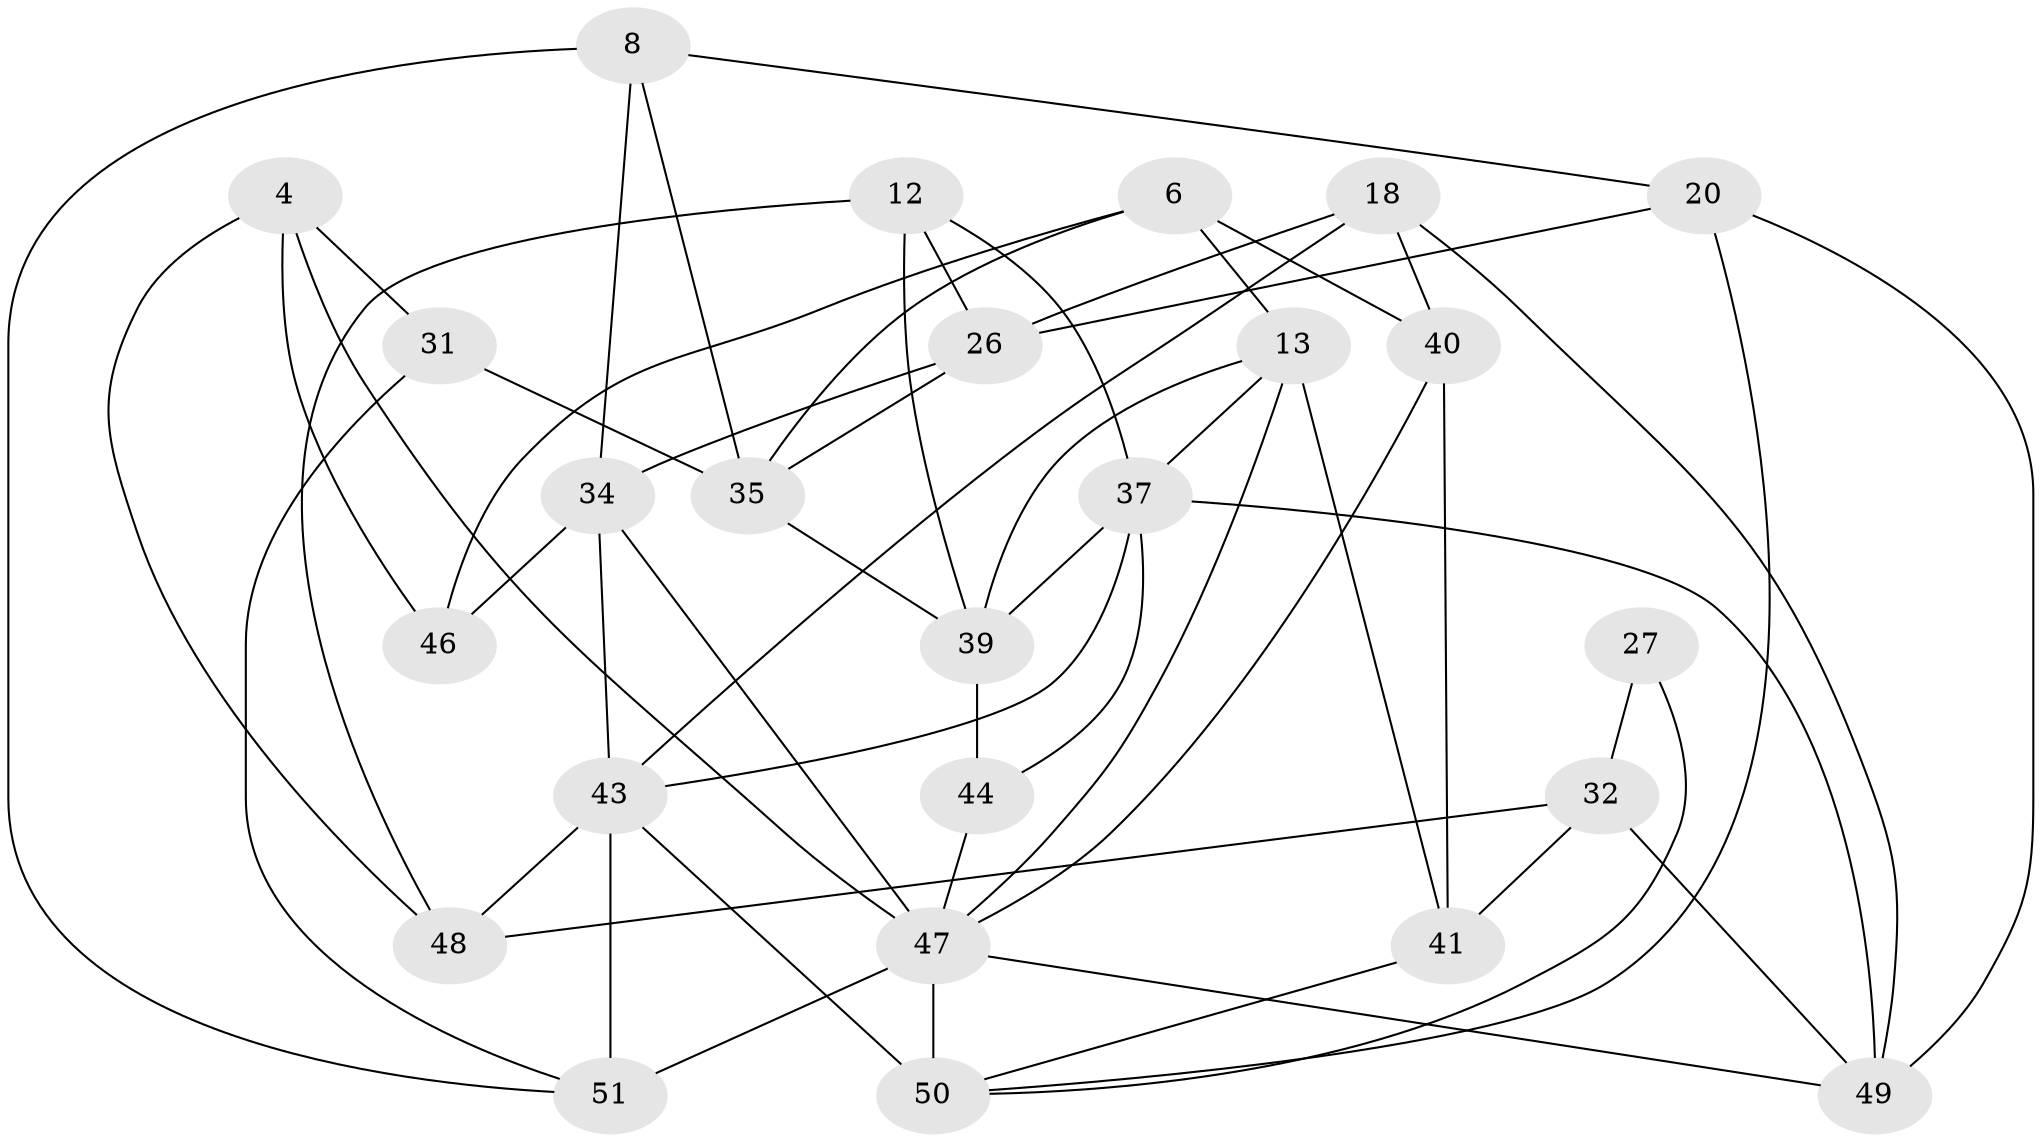 // original degree distribution, {4: 1.0}
// Generated by graph-tools (version 1.1) at 2025/57/03/09/25 04:57:27]
// undirected, 25 vertices, 55 edges
graph export_dot {
graph [start="1"]
  node [color=gray90,style=filled];
  4;
  6;
  8;
  12;
  13 [super="+11"];
  18;
  20 [super="+10"];
  26 [super="+7"];
  27;
  31;
  32 [super="+9"];
  34 [super="+33"];
  35 [super="+25"];
  37 [super="+36"];
  39 [super="+23"];
  40;
  41 [super="+24"];
  43 [super="+5+42"];
  44;
  46;
  47 [super="+45+38"];
  48;
  49 [super="+3+19"];
  50 [super="+1+15+14"];
  51 [super="+28+29"];
  4 -- 46;
  4 -- 31;
  4 -- 48;
  4 -- 47;
  6 -- 40;
  6 -- 13;
  6 -- 46;
  6 -- 35;
  8 -- 20;
  8 -- 34;
  8 -- 51;
  8 -- 35;
  12 -- 26;
  12 -- 48;
  12 -- 37;
  12 -- 39;
  13 -- 41 [weight=2];
  13 -- 39 [weight=2];
  13 -- 47 [weight=2];
  13 -- 37;
  18 -- 26;
  18 -- 40;
  18 -- 49;
  18 -- 43;
  20 -- 26 [weight=2];
  20 -- 49 [weight=2];
  20 -- 50;
  26 -- 35;
  26 -- 34;
  27 -- 32 [weight=2];
  27 -- 50 [weight=2];
  31 -- 51 [weight=2];
  31 -- 35;
  32 -- 48;
  32 -- 41 [weight=2];
  32 -- 49;
  34 -- 46 [weight=2];
  34 -- 43;
  34 -- 47;
  35 -- 39 [weight=2];
  37 -- 43;
  37 -- 49 [weight=3];
  37 -- 39;
  37 -- 44;
  39 -- 44 [weight=2];
  40 -- 41;
  40 -- 47;
  41 -- 50;
  43 -- 51 [weight=2];
  43 -- 50 [weight=4];
  43 -- 48;
  44 -- 47;
  47 -- 49;
  47 -- 50 [weight=2];
  47 -- 51 [weight=3];
}
